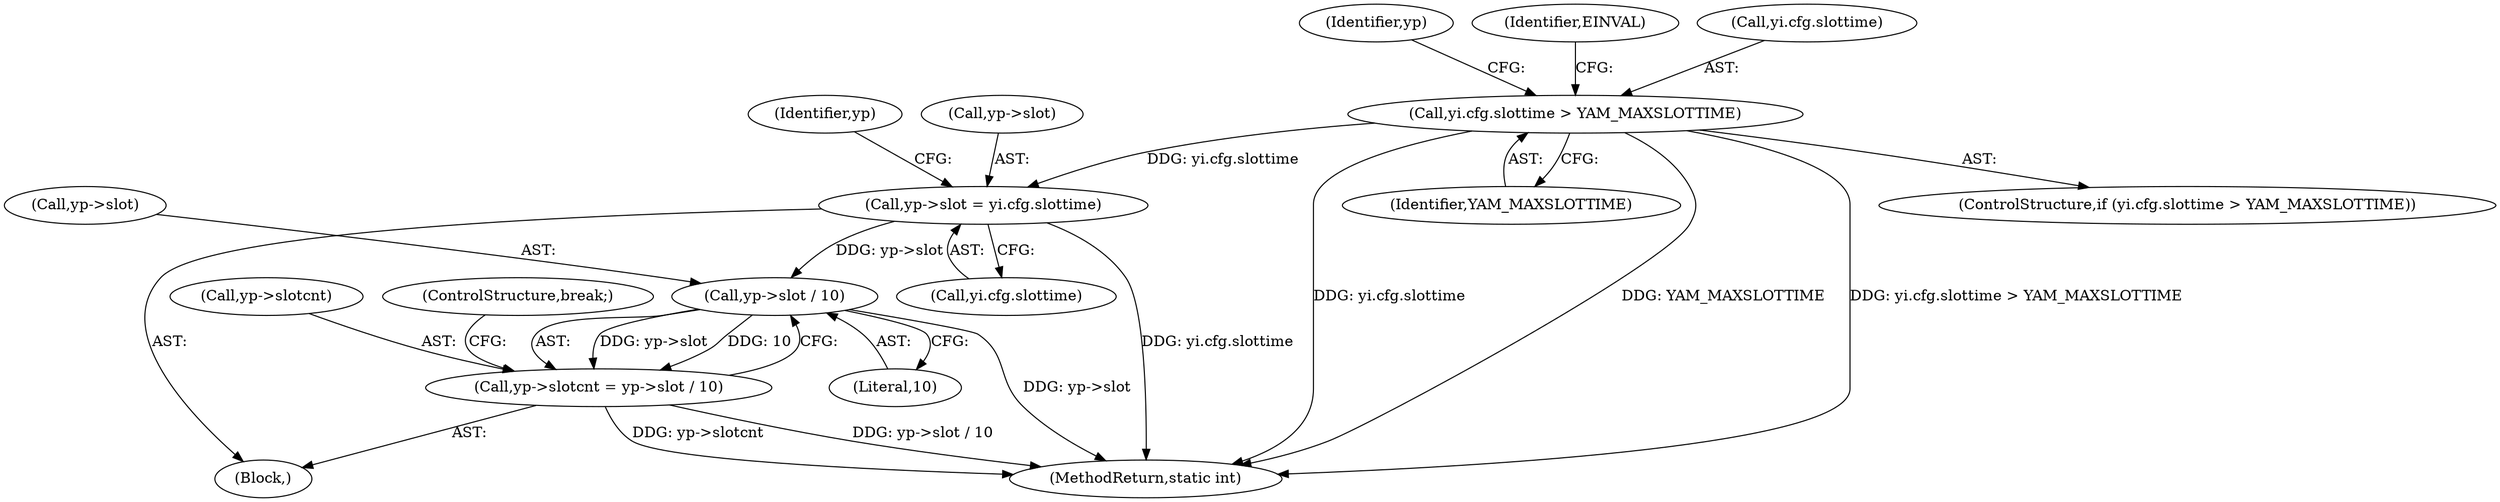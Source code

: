 digraph "0_linux_8e3fbf870481eb53b2d3a322d1fc395ad8b367ed@pointer" {
"1000582" [label="(Call,yp->slot = yi.cfg.slottime)"];
"1000572" [label="(Call,yi.cfg.slottime > YAM_MAXSLOTTIME)"];
"1000595" [label="(Call,yp->slot / 10)"];
"1000591" [label="(Call,yp->slotcnt = yp->slot / 10)"];
"1000586" [label="(Call,yi.cfg.slottime)"];
"1000571" [label="(ControlStructure,if (yi.cfg.slottime > YAM_MAXSLOTTIME))"];
"1000584" [label="(Identifier,yp)"];
"1000578" [label="(Identifier,YAM_MAXSLOTTIME)"];
"1000599" [label="(Literal,10)"];
"1000591" [label="(Call,yp->slotcnt = yp->slot / 10)"];
"1000581" [label="(Identifier,EINVAL)"];
"1000596" [label="(Call,yp->slot)"];
"1000724" [label="(MethodReturn,static int)"];
"1000593" [label="(Identifier,yp)"];
"1000572" [label="(Call,yi.cfg.slottime > YAM_MAXSLOTTIME)"];
"1000595" [label="(Call,yp->slot / 10)"];
"1000573" [label="(Call,yi.cfg.slottime)"];
"1000582" [label="(Call,yp->slot = yi.cfg.slottime)"];
"1000592" [label="(Call,yp->slotcnt)"];
"1000600" [label="(ControlStructure,break;)"];
"1000570" [label="(Block,)"];
"1000583" [label="(Call,yp->slot)"];
"1000582" -> "1000570"  [label="AST: "];
"1000582" -> "1000586"  [label="CFG: "];
"1000583" -> "1000582"  [label="AST: "];
"1000586" -> "1000582"  [label="AST: "];
"1000593" -> "1000582"  [label="CFG: "];
"1000582" -> "1000724"  [label="DDG: yi.cfg.slottime"];
"1000572" -> "1000582"  [label="DDG: yi.cfg.slottime"];
"1000582" -> "1000595"  [label="DDG: yp->slot"];
"1000572" -> "1000571"  [label="AST: "];
"1000572" -> "1000578"  [label="CFG: "];
"1000573" -> "1000572"  [label="AST: "];
"1000578" -> "1000572"  [label="AST: "];
"1000581" -> "1000572"  [label="CFG: "];
"1000584" -> "1000572"  [label="CFG: "];
"1000572" -> "1000724"  [label="DDG: YAM_MAXSLOTTIME"];
"1000572" -> "1000724"  [label="DDG: yi.cfg.slottime > YAM_MAXSLOTTIME"];
"1000572" -> "1000724"  [label="DDG: yi.cfg.slottime"];
"1000595" -> "1000591"  [label="AST: "];
"1000595" -> "1000599"  [label="CFG: "];
"1000596" -> "1000595"  [label="AST: "];
"1000599" -> "1000595"  [label="AST: "];
"1000591" -> "1000595"  [label="CFG: "];
"1000595" -> "1000724"  [label="DDG: yp->slot"];
"1000595" -> "1000591"  [label="DDG: yp->slot"];
"1000595" -> "1000591"  [label="DDG: 10"];
"1000591" -> "1000570"  [label="AST: "];
"1000592" -> "1000591"  [label="AST: "];
"1000600" -> "1000591"  [label="CFG: "];
"1000591" -> "1000724"  [label="DDG: yp->slot / 10"];
"1000591" -> "1000724"  [label="DDG: yp->slotcnt"];
}
